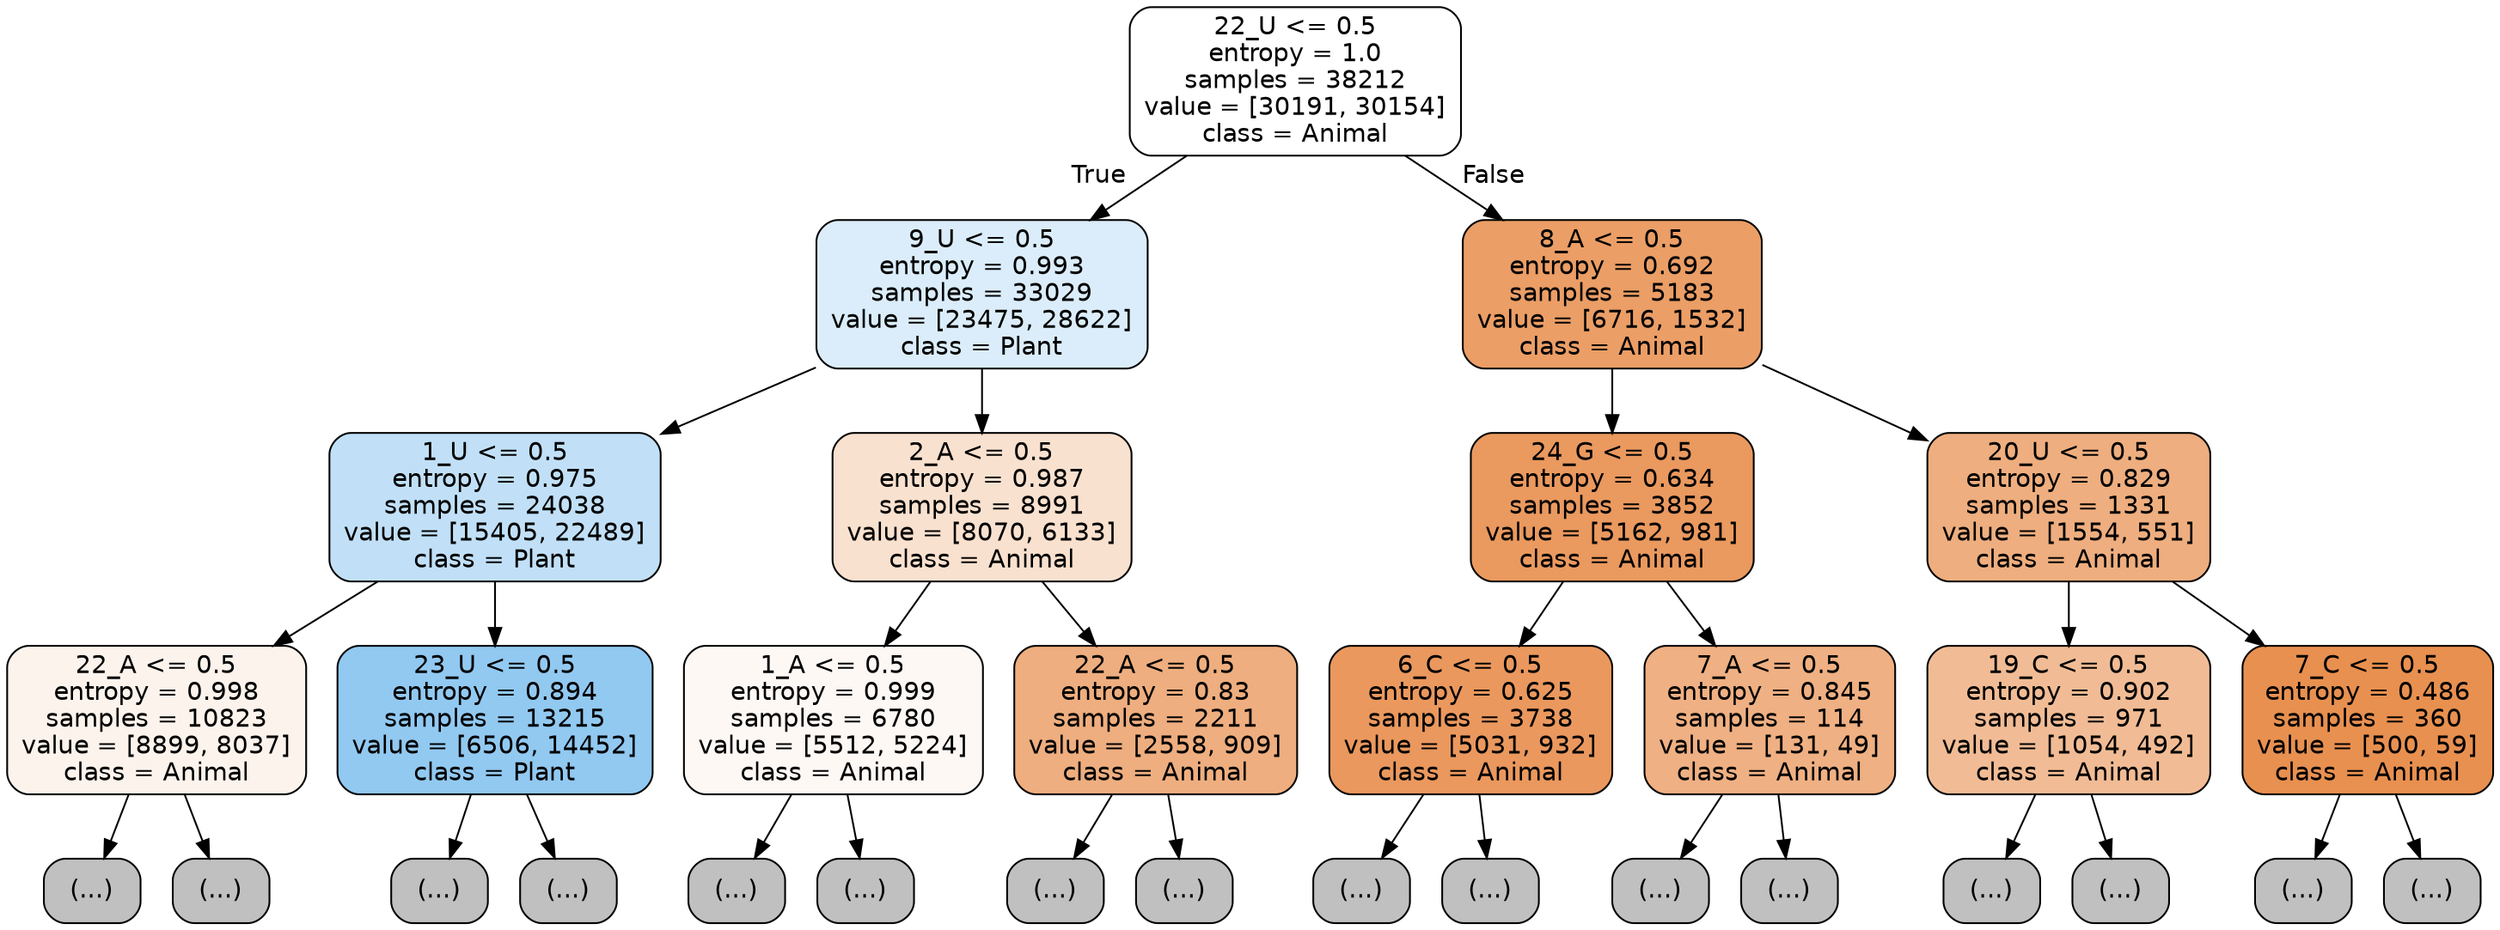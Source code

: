 digraph Tree {
node [shape=box, style="filled, rounded", color="black", fontname="helvetica"] ;
edge [fontname="helvetica"] ;
0 [label="22_U <= 0.5\nentropy = 1.0\nsamples = 38212\nvalue = [30191, 30154]\nclass = Animal", fillcolor="#ffffff"] ;
1 [label="9_U <= 0.5\nentropy = 0.993\nsamples = 33029\nvalue = [23475, 28622]\nclass = Plant", fillcolor="#dbedfa"] ;
0 -> 1 [labeldistance=2.5, labelangle=45, headlabel="True"] ;
2 [label="1_U <= 0.5\nentropy = 0.975\nsamples = 24038\nvalue = [15405, 22489]\nclass = Plant", fillcolor="#c1e0f7"] ;
1 -> 2 ;
3 [label="22_A <= 0.5\nentropy = 0.998\nsamples = 10823\nvalue = [8899, 8037]\nclass = Animal", fillcolor="#fcf3ec"] ;
2 -> 3 ;
4 [label="(...)", fillcolor="#C0C0C0"] ;
3 -> 4 ;
5237 [label="(...)", fillcolor="#C0C0C0"] ;
3 -> 5237 ;
6018 [label="23_U <= 0.5\nentropy = 0.894\nsamples = 13215\nvalue = [6506, 14452]\nclass = Plant", fillcolor="#92c9f1"] ;
2 -> 6018 ;
6019 [label="(...)", fillcolor="#C0C0C0"] ;
6018 -> 6019 ;
10344 [label="(...)", fillcolor="#C0C0C0"] ;
6018 -> 10344 ;
10507 [label="2_A <= 0.5\nentropy = 0.987\nsamples = 8991\nvalue = [8070, 6133]\nclass = Animal", fillcolor="#f9e1cf"] ;
1 -> 10507 ;
10508 [label="1_A <= 0.5\nentropy = 0.999\nsamples = 6780\nvalue = [5512, 5224]\nclass = Animal", fillcolor="#fef8f5"] ;
10507 -> 10508 ;
10509 [label="(...)", fillcolor="#C0C0C0"] ;
10508 -> 10509 ;
13106 [label="(...)", fillcolor="#C0C0C0"] ;
10508 -> 13106 ;
13817 [label="22_A <= 0.5\nentropy = 0.83\nsamples = 2211\nvalue = [2558, 909]\nclass = Animal", fillcolor="#eeae7f"] ;
10507 -> 13817 ;
13818 [label="(...)", fillcolor="#C0C0C0"] ;
13817 -> 13818 ;
14823 [label="(...)", fillcolor="#C0C0C0"] ;
13817 -> 14823 ;
14954 [label="8_A <= 0.5\nentropy = 0.692\nsamples = 5183\nvalue = [6716, 1532]\nclass = Animal", fillcolor="#eb9e66"] ;
0 -> 14954 [labeldistance=2.5, labelangle=-45, headlabel="False"] ;
14955 [label="24_G <= 0.5\nentropy = 0.634\nsamples = 3852\nvalue = [5162, 981]\nclass = Animal", fillcolor="#ea995f"] ;
14954 -> 14955 ;
14956 [label="6_C <= 0.5\nentropy = 0.625\nsamples = 3738\nvalue = [5031, 932]\nclass = Animal", fillcolor="#ea985e"] ;
14955 -> 14956 ;
14957 [label="(...)", fillcolor="#C0C0C0"] ;
14956 -> 14957 ;
16046 [label="(...)", fillcolor="#C0C0C0"] ;
14956 -> 16046 ;
16275 [label="7_A <= 0.5\nentropy = 0.845\nsamples = 114\nvalue = [131, 49]\nclass = Animal", fillcolor="#efb083"] ;
14955 -> 16275 ;
16276 [label="(...)", fillcolor="#C0C0C0"] ;
16275 -> 16276 ;
16321 [label="(...)", fillcolor="#C0C0C0"] ;
16275 -> 16321 ;
16340 [label="20_U <= 0.5\nentropy = 0.829\nsamples = 1331\nvalue = [1554, 551]\nclass = Animal", fillcolor="#eeae7f"] ;
14954 -> 16340 ;
16341 [label="19_C <= 0.5\nentropy = 0.902\nsamples = 971\nvalue = [1054, 492]\nclass = Animal", fillcolor="#f1bc95"] ;
16340 -> 16341 ;
16342 [label="(...)", fillcolor="#C0C0C0"] ;
16341 -> 16342 ;
16683 [label="(...)", fillcolor="#C0C0C0"] ;
16341 -> 16683 ;
16782 [label="7_C <= 0.5\nentropy = 0.486\nsamples = 360\nvalue = [500, 59]\nclass = Animal", fillcolor="#e89050"] ;
16340 -> 16782 ;
16783 [label="(...)", fillcolor="#C0C0C0"] ;
16782 -> 16783 ;
16866 [label="(...)", fillcolor="#C0C0C0"] ;
16782 -> 16866 ;
}